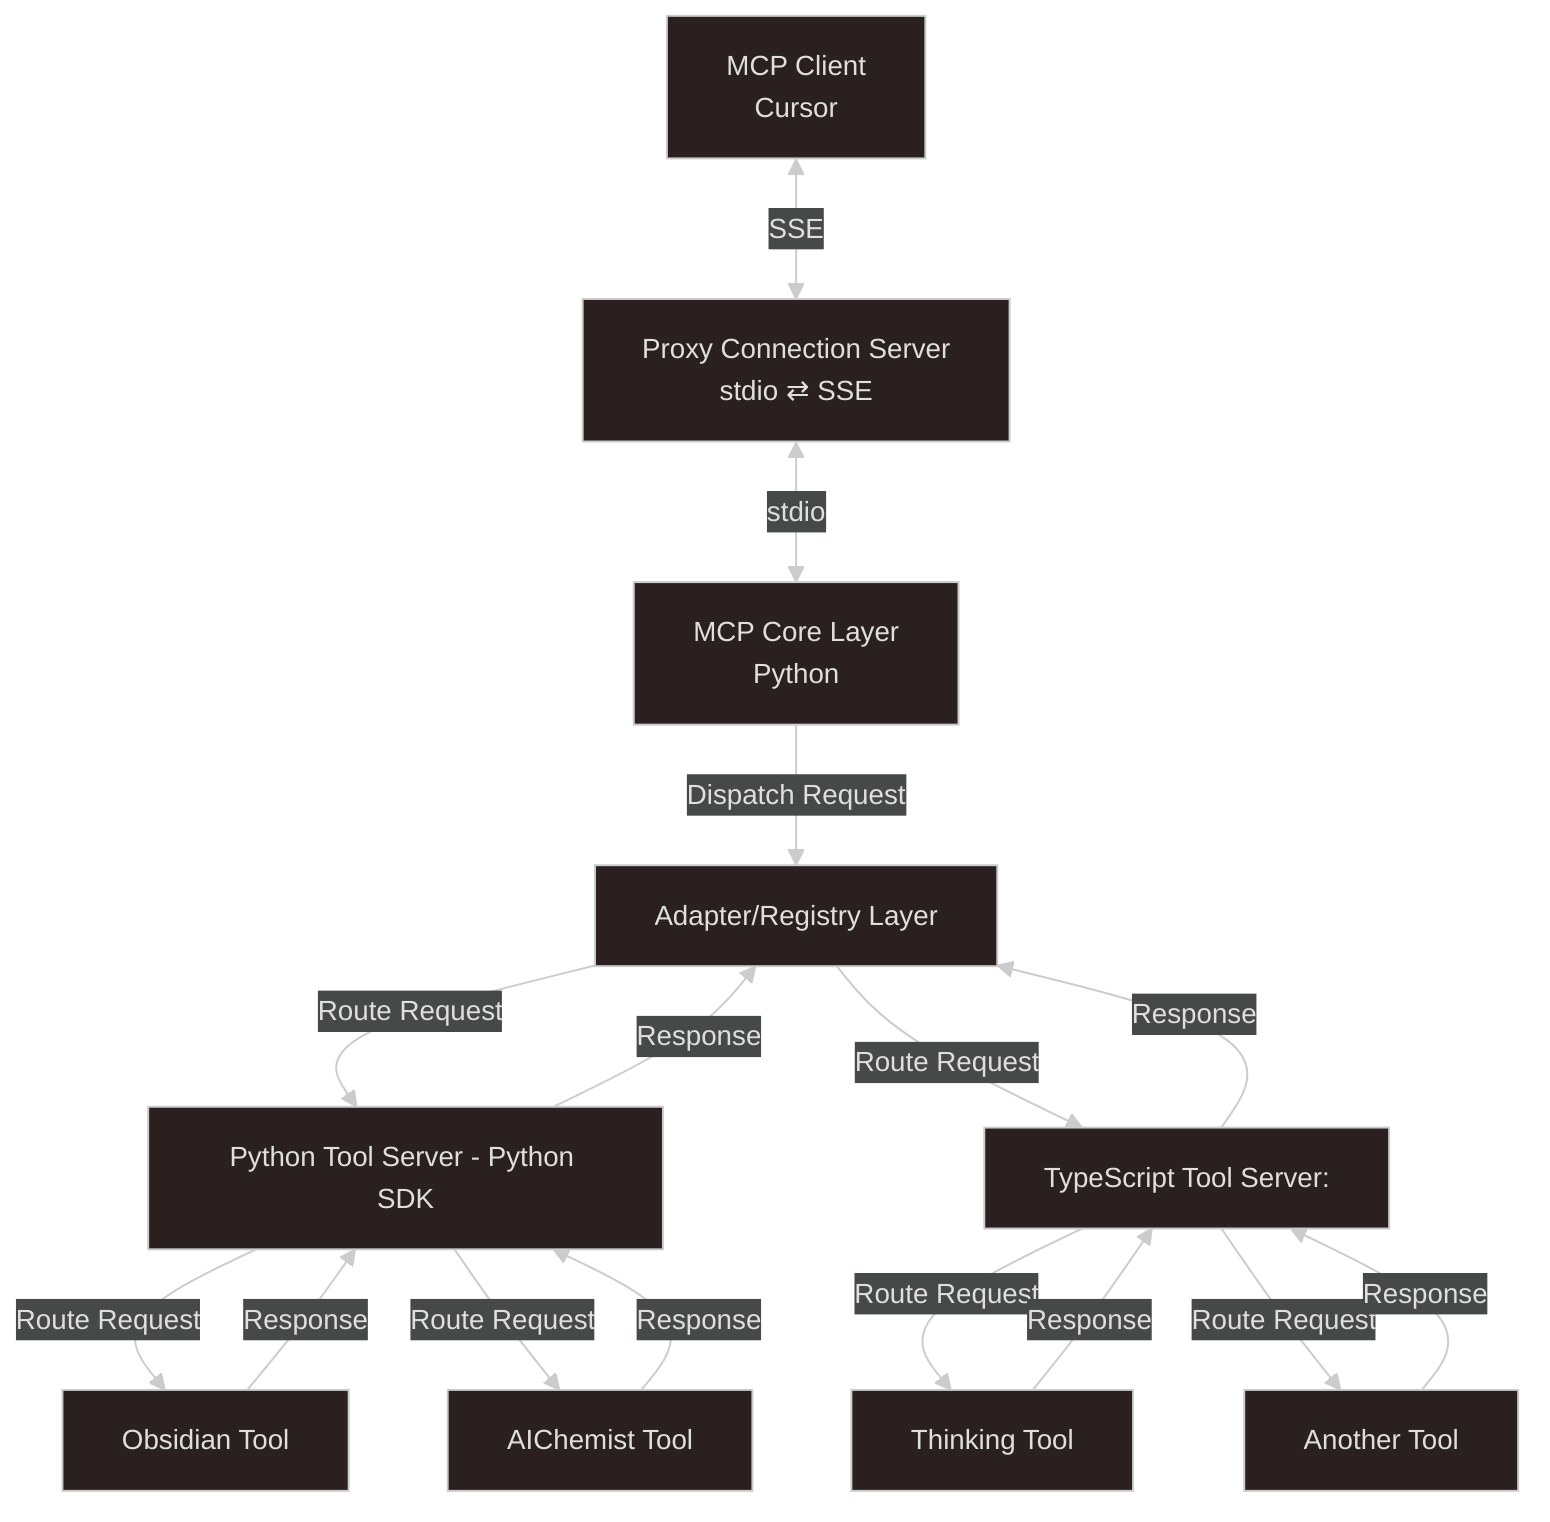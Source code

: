 ---
config:
  theme: neo-dark
  layout: dagre
---
flowchart TD
    A["MCP Client
    Cursor"] <-- SSE --> B["Proxy Connection Server 
    stdio ⇄ SSE"]
    B <-- stdio --> C["MCP Core Layer
    Python"]
    C -- Dispatch Request --> D["Adapter/Registry Layer"]
    D -- Route Request --> E1["Python Tool Server - Python SDK"] & E2["TypeScript Tool Server:"]
    E1 -- Response --> D
    E2 -- Response --> D
    E1 -- Route Request --> n1["Obsidian Tool"] & n2["AIChemist Tool"]
    E2 -- Route Request --> n3["Thinking Tool"] & n4["Another Tool"]
    n1 -- Response --> E1
    n2 -- Response --> E1
    n3 -- Response --> E2
    n4 -- Response --> E2